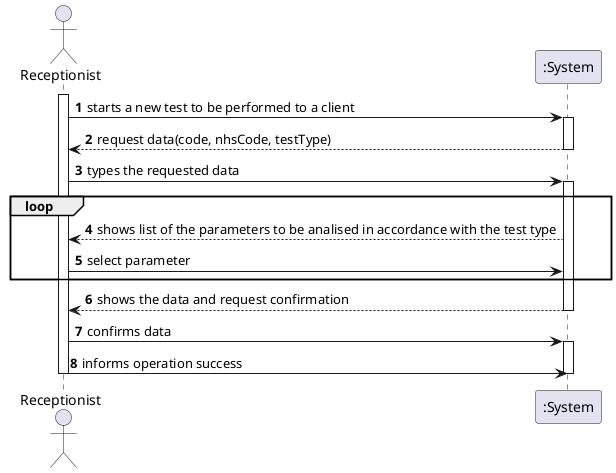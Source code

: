 @startuml
actor Receptionist as Adm
participant ":System" as System

autonumber
activate Adm
Adm -> System: starts a new test to be performed to a client
activate System
System --> Adm: request data(code, nhsCode, testType)
deactivate System
Adm -> System: types the requested data
activate System

loop
System --> Adm: shows list of the parameters to be analised in accordance with the test type
Adm -> System: select parameter
end

System --> Adm: shows the data and request confirmation
deactivate System
Adm -> System: confirms data
activate System
Adm -> System: informs operation success
deactivate System
deactivate Adm
@enduml